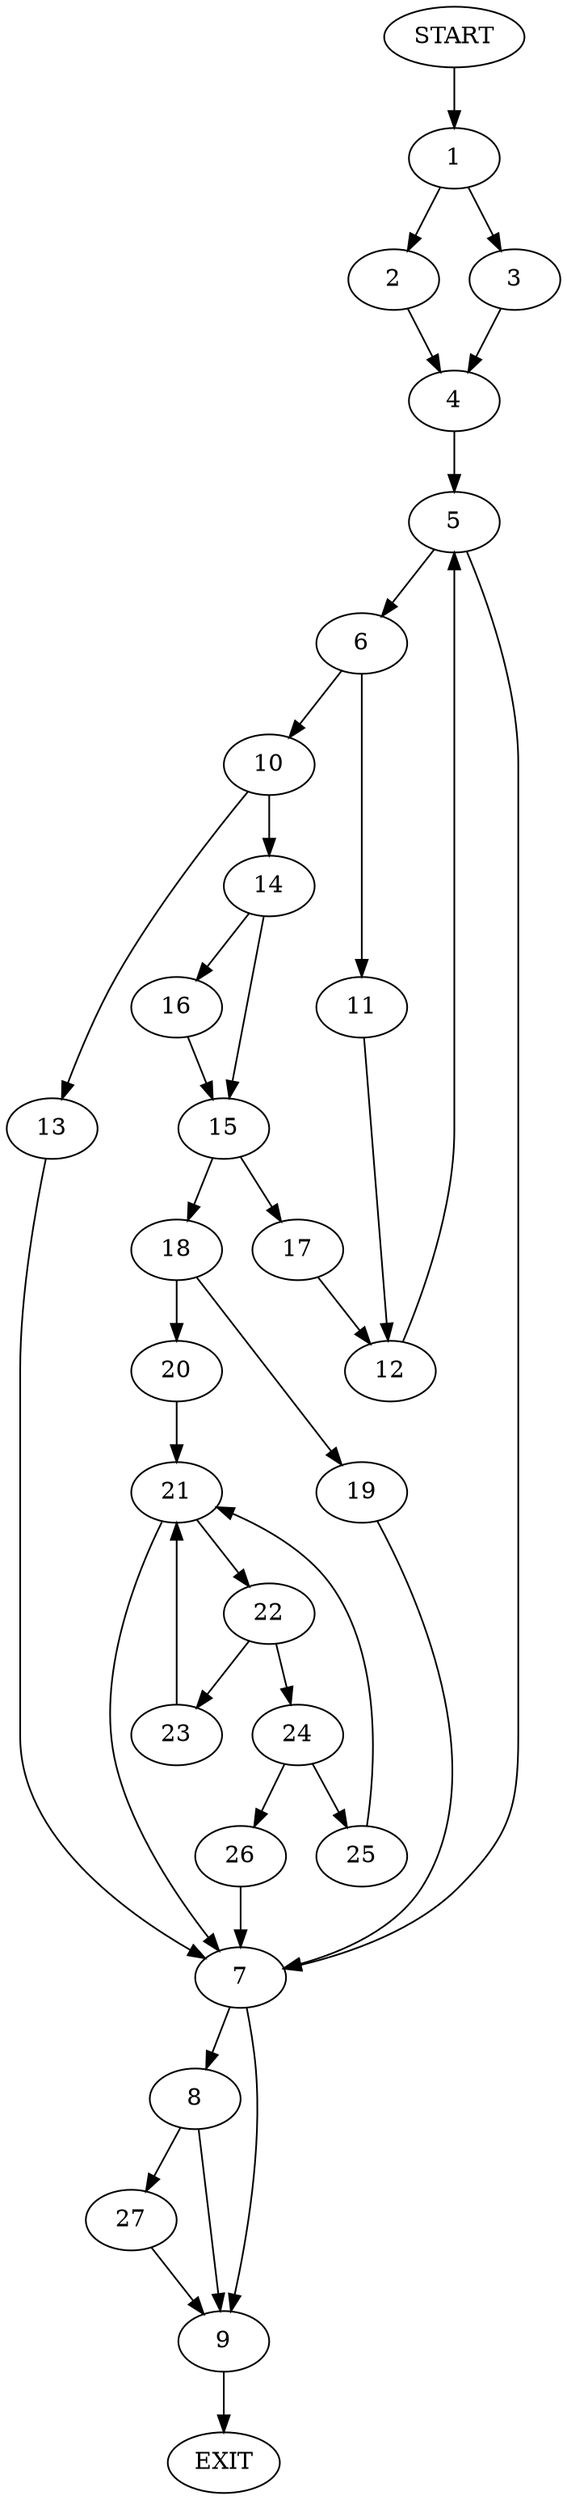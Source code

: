 digraph {
0 [label="START"]
28 [label="EXIT"]
0 -> 1
1 -> 2
1 -> 3
3 -> 4
2 -> 4
4 -> 5
5 -> 6
5 -> 7
7 -> 8
7 -> 9
6 -> 10
6 -> 11
11 -> 12
10 -> 13
10 -> 14
12 -> 5
14 -> 15
14 -> 16
13 -> 7
15 -> 17
15 -> 18
16 -> 15
18 -> 19
18 -> 20
17 -> 12
20 -> 21
19 -> 7
21 -> 22
21 -> 7
22 -> 23
22 -> 24
23 -> 21
24 -> 25
24 -> 26
25 -> 21
26 -> 7
8 -> 27
8 -> 9
9 -> 28
27 -> 9
}
